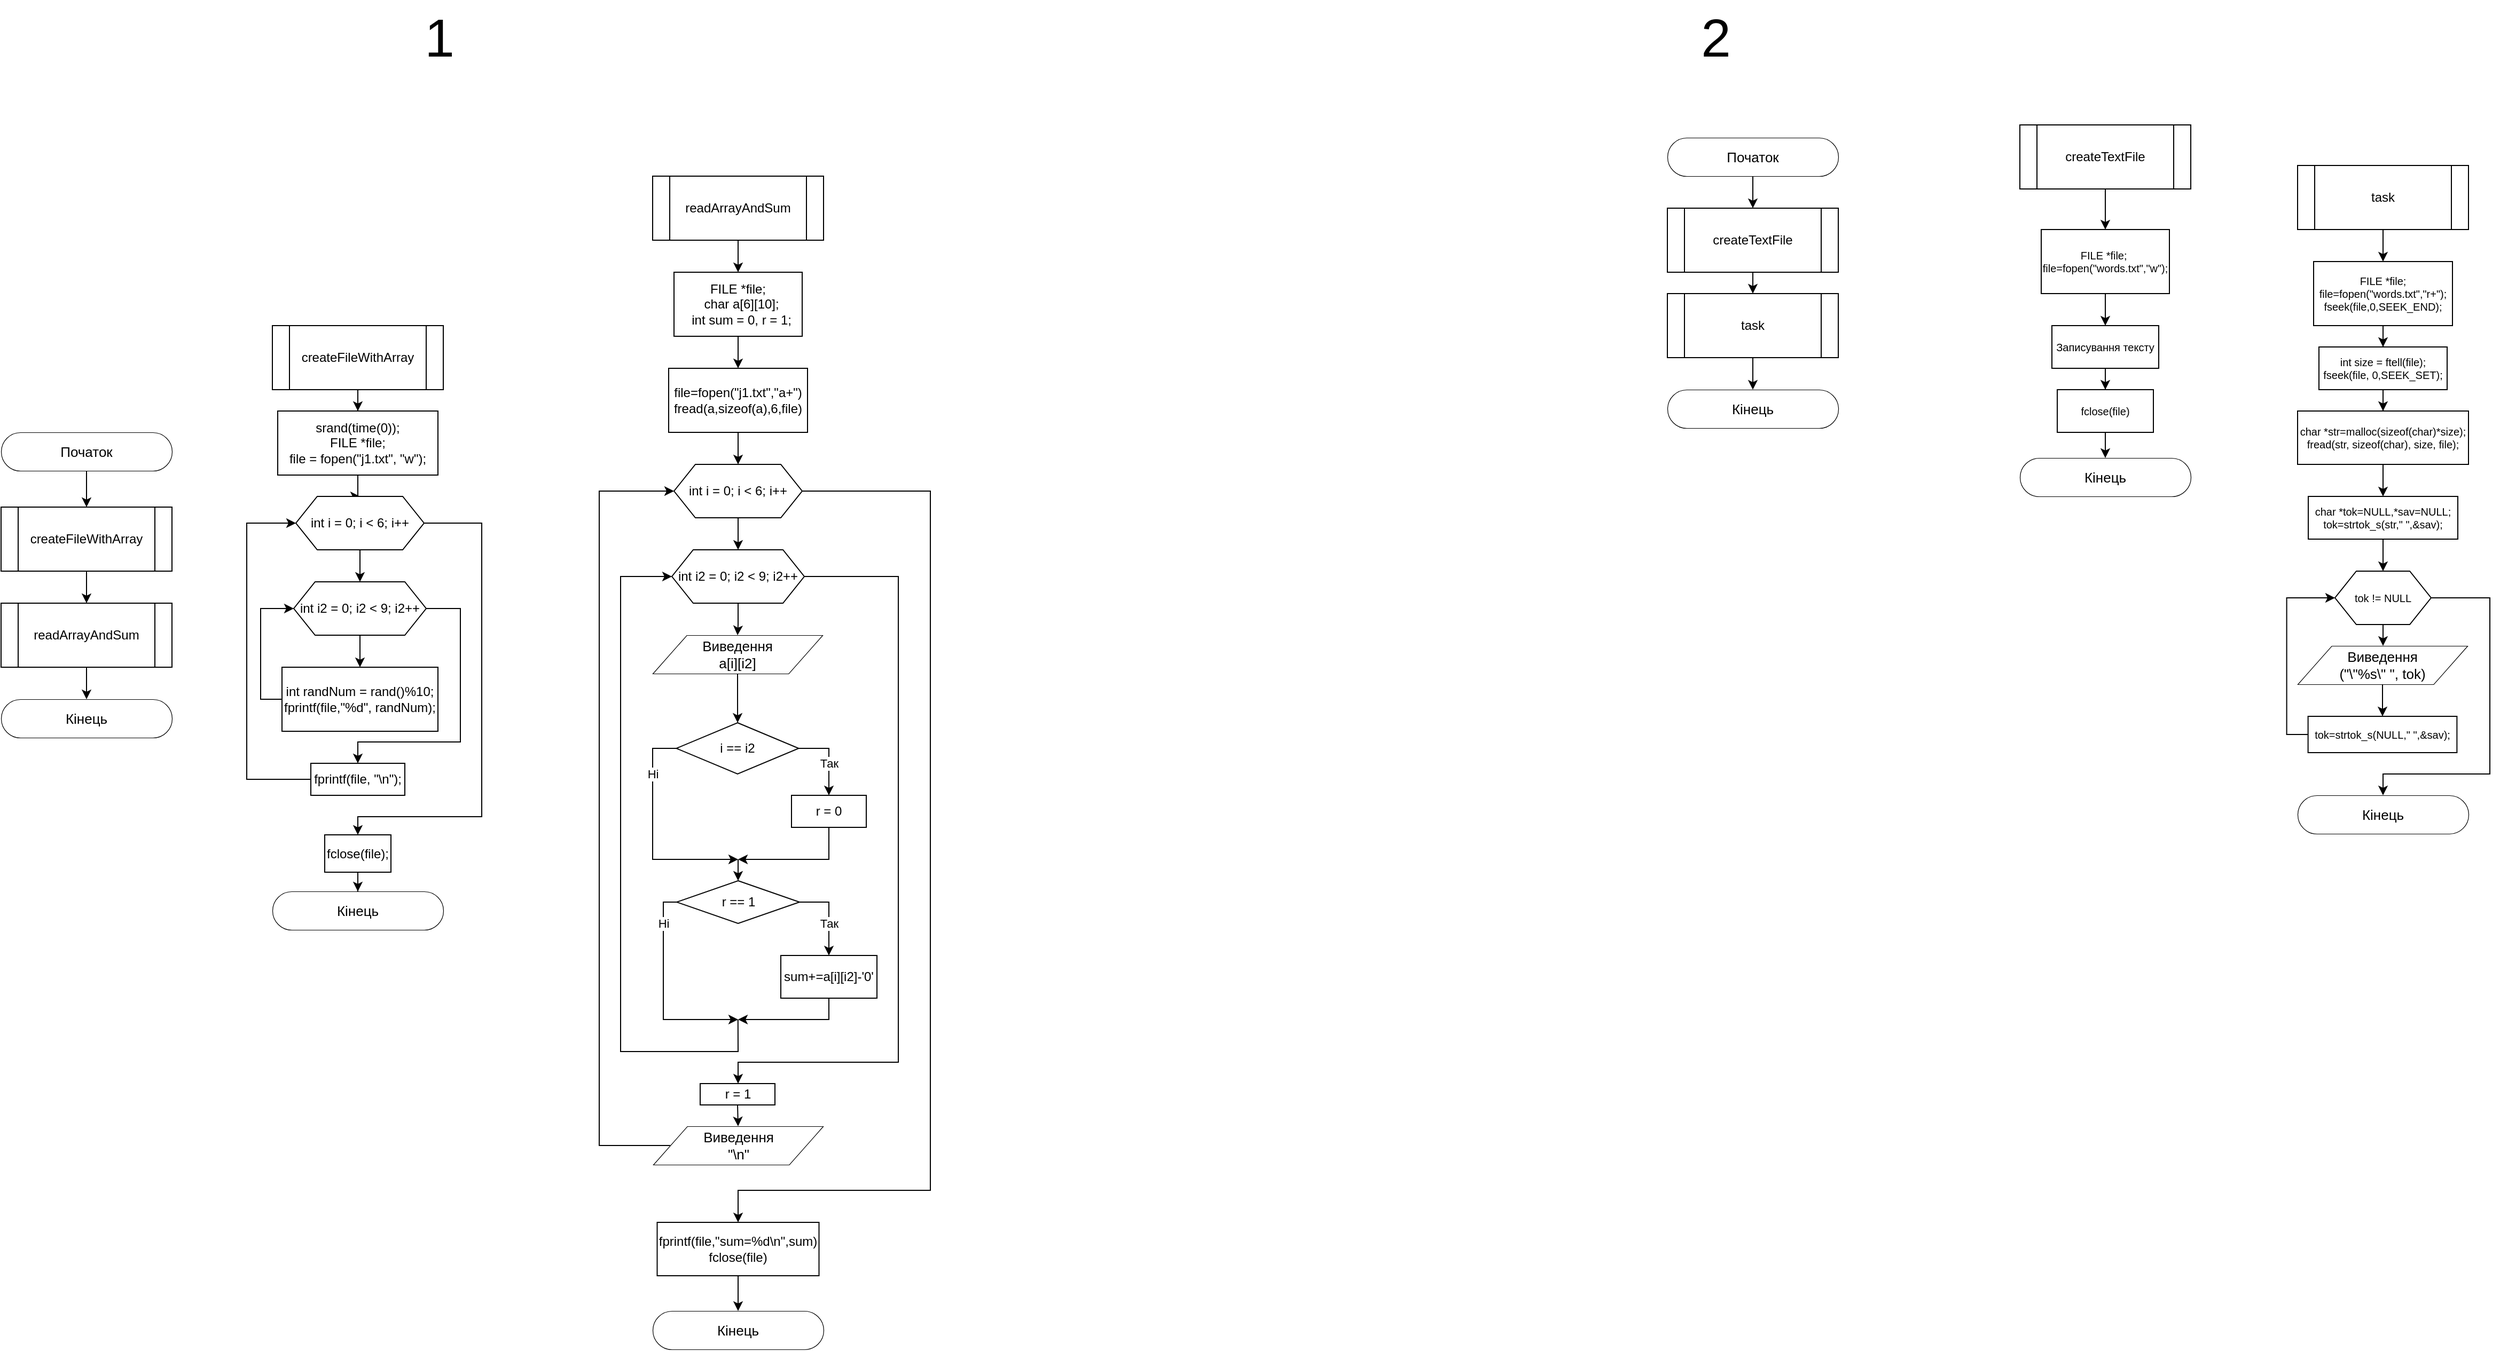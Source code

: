 <mxfile version="20.3.0" type="device"><diagram id="9gNbvwI4dyESas8jYZPO" name="Page-1"><mxGraphModel dx="696" dy="1578" grid="1" gridSize="10" guides="1" tooltips="1" connect="1" arrows="1" fold="1" page="1" pageScale="1" pageWidth="827" pageHeight="1169" math="0" shadow="0"><root><mxCell id="0"/><mxCell id="1" parent="0"/><mxCell id="M_cUNy-3R-cpgetZxahy-4" style="edgeStyle=orthogonalEdgeStyle;rounded=0;orthogonalLoop=1;jettySize=auto;html=1;exitX=0.5;exitY=1;exitDx=0;exitDy=0;entryX=0.5;entryY=0;entryDx=0;entryDy=0;" edge="1" parent="1" source="M_cUNy-3R-cpgetZxahy-1" target="M_cUNy-3R-cpgetZxahy-3"><mxGeometry relative="1" as="geometry"/></mxCell><mxCell id="M_cUNy-3R-cpgetZxahy-1" value="Початок" style="html=1;whiteSpace=wrap;rounded=1;arcSize=50;fontSize=13;spacing=5;strokeOpacity=100;strokeWidth=0.6;" vertex="1" parent="1"><mxGeometry x="80" y="190" width="160" height="36" as="geometry"/></mxCell><mxCell id="M_cUNy-3R-cpgetZxahy-7" style="edgeStyle=orthogonalEdgeStyle;rounded=0;orthogonalLoop=1;jettySize=auto;html=1;exitX=0.5;exitY=1;exitDx=0;exitDy=0;" edge="1" parent="1" source="M_cUNy-3R-cpgetZxahy-2" target="M_cUNy-3R-cpgetZxahy-6"><mxGeometry relative="1" as="geometry"/></mxCell><mxCell id="M_cUNy-3R-cpgetZxahy-2" value="readArrayAndSum" style="shape=process;whiteSpace=wrap;html=1;backgroundOutline=1;" vertex="1" parent="1"><mxGeometry x="80" y="350" width="160" height="60" as="geometry"/></mxCell><mxCell id="M_cUNy-3R-cpgetZxahy-5" style="edgeStyle=orthogonalEdgeStyle;rounded=0;orthogonalLoop=1;jettySize=auto;html=1;exitX=0.5;exitY=1;exitDx=0;exitDy=0;entryX=0.5;entryY=0;entryDx=0;entryDy=0;" edge="1" parent="1" source="M_cUNy-3R-cpgetZxahy-3" target="M_cUNy-3R-cpgetZxahy-2"><mxGeometry relative="1" as="geometry"/></mxCell><mxCell id="M_cUNy-3R-cpgetZxahy-3" value="createFileWithArray" style="shape=process;whiteSpace=wrap;html=1;backgroundOutline=1;" vertex="1" parent="1"><mxGeometry x="80" y="260" width="160" height="60" as="geometry"/></mxCell><mxCell id="M_cUNy-3R-cpgetZxahy-6" value="Кінець" style="html=1;whiteSpace=wrap;rounded=1;arcSize=50;fontSize=13;spacing=5;strokeOpacity=100;strokeWidth=0.6;" vertex="1" parent="1"><mxGeometry x="80" y="440" width="160" height="36" as="geometry"/></mxCell><mxCell id="M_cUNy-3R-cpgetZxahy-9" style="edgeStyle=orthogonalEdgeStyle;rounded=0;orthogonalLoop=1;jettySize=auto;html=1;exitX=0.5;exitY=1;exitDx=0;exitDy=0;" edge="1" parent="1" source="M_cUNy-3R-cpgetZxahy-8" target="M_cUNy-3R-cpgetZxahy-10"><mxGeometry relative="1" as="geometry"><mxPoint x="414" y="160" as="targetPoint"/></mxGeometry></mxCell><mxCell id="M_cUNy-3R-cpgetZxahy-8" value="createFileWithArray" style="shape=process;whiteSpace=wrap;html=1;backgroundOutline=1;" vertex="1" parent="1"><mxGeometry x="334" y="90" width="160" height="60" as="geometry"/></mxCell><mxCell id="M_cUNy-3R-cpgetZxahy-11" style="edgeStyle=orthogonalEdgeStyle;rounded=0;orthogonalLoop=1;jettySize=auto;html=1;exitX=0.5;exitY=1;exitDx=0;exitDy=0;" edge="1" parent="1" source="M_cUNy-3R-cpgetZxahy-10" target="M_cUNy-3R-cpgetZxahy-12"><mxGeometry relative="1" as="geometry"><mxPoint x="414" y="250" as="targetPoint"/></mxGeometry></mxCell><mxCell id="M_cUNy-3R-cpgetZxahy-10" value="&lt;div&gt;srand(time(0));&lt;/div&gt;&lt;div&gt;FILE *file;&lt;/div&gt;&lt;div&gt;file = fopen(&quot;j1.txt&quot;, &quot;w&quot;);&lt;/div&gt;" style="rounded=0;whiteSpace=wrap;html=1;" vertex="1" parent="1"><mxGeometry x="339" y="170" width="150" height="60" as="geometry"/></mxCell><mxCell id="M_cUNy-3R-cpgetZxahy-13" style="edgeStyle=orthogonalEdgeStyle;rounded=0;orthogonalLoop=1;jettySize=auto;html=1;exitX=0.5;exitY=1;exitDx=0;exitDy=0;" edge="1" parent="1" source="M_cUNy-3R-cpgetZxahy-12" target="M_cUNy-3R-cpgetZxahy-14"><mxGeometry relative="1" as="geometry"><mxPoint x="414" y="350" as="targetPoint"/></mxGeometry></mxCell><mxCell id="M_cUNy-3R-cpgetZxahy-21" style="edgeStyle=orthogonalEdgeStyle;rounded=0;orthogonalLoop=1;jettySize=auto;html=1;exitX=1;exitY=0.5;exitDx=0;exitDy=0;entryX=0.5;entryY=0;entryDx=0;entryDy=0;" edge="1" parent="1" source="M_cUNy-3R-cpgetZxahy-12" target="M_cUNy-3R-cpgetZxahy-22"><mxGeometry relative="1" as="geometry"><mxPoint x="410" y="580" as="targetPoint"/><Array as="points"><mxPoint x="530" y="275"/><mxPoint x="530" y="550"/><mxPoint x="414" y="550"/></Array></mxGeometry></mxCell><mxCell id="M_cUNy-3R-cpgetZxahy-12" value="int i = 0; i &amp;lt; 6; i++" style="shape=hexagon;perimeter=hexagonPerimeter2;whiteSpace=wrap;html=1;fixedSize=1;" vertex="1" parent="1"><mxGeometry x="356" y="250" width="120" height="50" as="geometry"/></mxCell><mxCell id="M_cUNy-3R-cpgetZxahy-15" style="edgeStyle=orthogonalEdgeStyle;rounded=0;orthogonalLoop=1;jettySize=auto;html=1;exitX=0.5;exitY=1;exitDx=0;exitDy=0;" edge="1" parent="1" source="M_cUNy-3R-cpgetZxahy-14" target="M_cUNy-3R-cpgetZxahy-16"><mxGeometry relative="1" as="geometry"><mxPoint x="414" y="400" as="targetPoint"/></mxGeometry></mxCell><mxCell id="M_cUNy-3R-cpgetZxahy-18" style="edgeStyle=orthogonalEdgeStyle;rounded=0;orthogonalLoop=1;jettySize=auto;html=1;exitX=1;exitY=0.5;exitDx=0;exitDy=0;entryX=0.5;entryY=0;entryDx=0;entryDy=0;" edge="1" parent="1" source="M_cUNy-3R-cpgetZxahy-14" target="M_cUNy-3R-cpgetZxahy-19"><mxGeometry relative="1" as="geometry"><mxPoint x="420" y="510" as="targetPoint"/><Array as="points"><mxPoint x="510" y="355"/><mxPoint x="510" y="480"/><mxPoint x="414" y="480"/></Array></mxGeometry></mxCell><mxCell id="M_cUNy-3R-cpgetZxahy-14" value="int i2 = 0; i2 &amp;lt; 9; i2++" style="shape=hexagon;perimeter=hexagonPerimeter2;whiteSpace=wrap;html=1;fixedSize=1;" vertex="1" parent="1"><mxGeometry x="354" y="330" width="124" height="50" as="geometry"/></mxCell><mxCell id="M_cUNy-3R-cpgetZxahy-17" style="edgeStyle=orthogonalEdgeStyle;rounded=0;orthogonalLoop=1;jettySize=auto;html=1;exitX=0;exitY=0.5;exitDx=0;exitDy=0;entryX=0;entryY=0.5;entryDx=0;entryDy=0;" edge="1" parent="1" source="M_cUNy-3R-cpgetZxahy-16" target="M_cUNy-3R-cpgetZxahy-14"><mxGeometry relative="1" as="geometry"/></mxCell><mxCell id="M_cUNy-3R-cpgetZxahy-16" value="int randNum = rand()%10;&lt;br&gt;fprintf(file,&quot;%d&quot;, randNum);" style="rounded=0;whiteSpace=wrap;html=1;" vertex="1" parent="1"><mxGeometry x="343" y="410" width="146" height="60" as="geometry"/></mxCell><mxCell id="M_cUNy-3R-cpgetZxahy-20" style="edgeStyle=orthogonalEdgeStyle;rounded=0;orthogonalLoop=1;jettySize=auto;html=1;exitX=0;exitY=0.5;exitDx=0;exitDy=0;entryX=0;entryY=0.5;entryDx=0;entryDy=0;" edge="1" parent="1" source="M_cUNy-3R-cpgetZxahy-19" target="M_cUNy-3R-cpgetZxahy-12"><mxGeometry relative="1" as="geometry"><Array as="points"><mxPoint x="310" y="515"/><mxPoint x="310" y="275"/></Array></mxGeometry></mxCell><mxCell id="M_cUNy-3R-cpgetZxahy-19" value="fprintf(file, &quot;\n&quot;);" style="rounded=0;whiteSpace=wrap;html=1;" vertex="1" parent="1"><mxGeometry x="370" y="500" width="88" height="30" as="geometry"/></mxCell><mxCell id="M_cUNy-3R-cpgetZxahy-23" style="edgeStyle=orthogonalEdgeStyle;rounded=0;orthogonalLoop=1;jettySize=auto;html=1;exitX=0.5;exitY=1;exitDx=0;exitDy=0;" edge="1" parent="1" source="M_cUNy-3R-cpgetZxahy-22" target="M_cUNy-3R-cpgetZxahy-24"><mxGeometry relative="1" as="geometry"><mxPoint x="413.889" y="630" as="targetPoint"/></mxGeometry></mxCell><mxCell id="M_cUNy-3R-cpgetZxahy-22" value="fclose(file);" style="rounded=0;whiteSpace=wrap;html=1;" vertex="1" parent="1"><mxGeometry x="383" y="567" width="62" height="35" as="geometry"/></mxCell><mxCell id="M_cUNy-3R-cpgetZxahy-24" value="Кінець" style="html=1;whiteSpace=wrap;rounded=1;arcSize=50;fontSize=13;spacing=5;strokeOpacity=100;strokeWidth=0.6;" vertex="1" parent="1"><mxGeometry x="333.999" y="620" width="160" height="36" as="geometry"/></mxCell><mxCell id="M_cUNy-3R-cpgetZxahy-26" style="edgeStyle=orthogonalEdgeStyle;rounded=0;orthogonalLoop=1;jettySize=auto;html=1;exitX=0.5;exitY=1;exitDx=0;exitDy=0;" edge="1" parent="1" source="M_cUNy-3R-cpgetZxahy-25" target="M_cUNy-3R-cpgetZxahy-27"><mxGeometry relative="1" as="geometry"><mxPoint x="769.765" y="90.0" as="targetPoint"/></mxGeometry></mxCell><mxCell id="M_cUNy-3R-cpgetZxahy-25" value="readArrayAndSum" style="shape=process;whiteSpace=wrap;html=1;backgroundOutline=1;" vertex="1" parent="1"><mxGeometry x="690" y="-50" width="160" height="60" as="geometry"/></mxCell><mxCell id="M_cUNy-3R-cpgetZxahy-28" style="edgeStyle=orthogonalEdgeStyle;rounded=0;orthogonalLoop=1;jettySize=auto;html=1;exitX=0.5;exitY=1;exitDx=0;exitDy=0;" edge="1" parent="1" source="M_cUNy-3R-cpgetZxahy-27" target="M_cUNy-3R-cpgetZxahy-29"><mxGeometry relative="1" as="geometry"><mxPoint x="770" y="140" as="targetPoint"/></mxGeometry></mxCell><mxCell id="M_cUNy-3R-cpgetZxahy-27" value="FILE *file;&#10;  char a[6][10];&#10;  int sum = 0, r = 1;" style="rounded=0;whiteSpace=wrap;html=1;" vertex="1" parent="1"><mxGeometry x="710.005" y="40.0" width="120" height="60" as="geometry"/></mxCell><mxCell id="M_cUNy-3R-cpgetZxahy-33" style="edgeStyle=orthogonalEdgeStyle;rounded=0;orthogonalLoop=1;jettySize=auto;html=1;exitX=0.5;exitY=1;exitDx=0;exitDy=0;entryX=0.5;entryY=0;entryDx=0;entryDy=0;" edge="1" parent="1" source="M_cUNy-3R-cpgetZxahy-29" target="M_cUNy-3R-cpgetZxahy-31"><mxGeometry relative="1" as="geometry"/></mxCell><mxCell id="M_cUNy-3R-cpgetZxahy-29" value="file=fopen(&quot;j1.txt&quot;,&quot;a+&quot;)&lt;br&gt;fread(a,sizeof(a),6,file)" style="rounded=0;whiteSpace=wrap;html=1;" vertex="1" parent="1"><mxGeometry x="705" y="130" width="130" height="60" as="geometry"/></mxCell><mxCell id="M_cUNy-3R-cpgetZxahy-30" style="edgeStyle=orthogonalEdgeStyle;rounded=0;orthogonalLoop=1;jettySize=auto;html=1;exitX=0.5;exitY=1;exitDx=0;exitDy=0;" edge="1" parent="1" source="M_cUNy-3R-cpgetZxahy-31" target="M_cUNy-3R-cpgetZxahy-32"><mxGeometry relative="1" as="geometry"><mxPoint x="768" y="320" as="targetPoint"/></mxGeometry></mxCell><mxCell id="M_cUNy-3R-cpgetZxahy-59" style="edgeStyle=orthogonalEdgeStyle;rounded=0;orthogonalLoop=1;jettySize=auto;html=1;exitX=1;exitY=0.5;exitDx=0;exitDy=0;" edge="1" parent="1" source="M_cUNy-3R-cpgetZxahy-31" target="M_cUNy-3R-cpgetZxahy-60"><mxGeometry relative="1" as="geometry"><mxPoint x="770" y="940" as="targetPoint"/><Array as="points"><mxPoint x="950" y="245"/><mxPoint x="950" y="900"/><mxPoint x="770" y="900"/></Array></mxGeometry></mxCell><mxCell id="M_cUNy-3R-cpgetZxahy-31" value="int i = 0; i &amp;lt; 6; i++" style="shape=hexagon;perimeter=hexagonPerimeter2;whiteSpace=wrap;html=1;fixedSize=1;" vertex="1" parent="1"><mxGeometry x="710" y="220" width="120" height="50" as="geometry"/></mxCell><mxCell id="M_cUNy-3R-cpgetZxahy-34" style="edgeStyle=orthogonalEdgeStyle;rounded=0;orthogonalLoop=1;jettySize=auto;html=1;" edge="1" parent="1" source="M_cUNy-3R-cpgetZxahy-32" target="M_cUNy-3R-cpgetZxahy-35"><mxGeometry relative="1" as="geometry"><mxPoint x="770" y="390" as="targetPoint"/></mxGeometry></mxCell><mxCell id="M_cUNy-3R-cpgetZxahy-53" style="edgeStyle=orthogonalEdgeStyle;rounded=0;orthogonalLoop=1;jettySize=auto;html=1;exitX=1;exitY=0.5;exitDx=0;exitDy=0;" edge="1" parent="1" source="M_cUNy-3R-cpgetZxahy-32" target="M_cUNy-3R-cpgetZxahy-54"><mxGeometry relative="1" as="geometry"><mxPoint x="770" y="820" as="targetPoint"/><Array as="points"><mxPoint x="920" y="325"/><mxPoint x="920" y="780"/><mxPoint x="770" y="780"/></Array></mxGeometry></mxCell><mxCell id="M_cUNy-3R-cpgetZxahy-32" value="int i2 = 0; i2 &amp;lt; 9; i2++" style="shape=hexagon;perimeter=hexagonPerimeter2;whiteSpace=wrap;html=1;fixedSize=1;" vertex="1" parent="1"><mxGeometry x="708" y="300" width="124" height="50" as="geometry"/></mxCell><mxCell id="M_cUNy-3R-cpgetZxahy-36" style="edgeStyle=orthogonalEdgeStyle;rounded=0;orthogonalLoop=1;jettySize=auto;html=1;exitX=0.5;exitY=1;exitDx=0;exitDy=0;" edge="1" parent="1" source="M_cUNy-3R-cpgetZxahy-35" target="M_cUNy-3R-cpgetZxahy-37"><mxGeometry relative="1" as="geometry"><mxPoint x="769.714" y="460" as="targetPoint"/></mxGeometry></mxCell><mxCell id="M_cUNy-3R-cpgetZxahy-35" value="&lt;div&gt;Виведення&lt;/div&gt;&lt;div&gt;a[i][i2]&lt;/div&gt;" style="html=1;whiteSpace=wrap;shape=parallelogram;perimeter=parallelogramPerimeter;anchorPointDirection=0;fontSize=13;spacing=5;strokeOpacity=100;rounded=1;absoluteArcSize=1;arcSize=0;strokeWidth=0.6;" vertex="1" parent="1"><mxGeometry x="690" y="380" width="159" height="36" as="geometry"/></mxCell><mxCell id="M_cUNy-3R-cpgetZxahy-38" style="edgeStyle=orthogonalEdgeStyle;rounded=0;orthogonalLoop=1;jettySize=auto;html=1;exitX=1;exitY=0.5;exitDx=0;exitDy=0;" edge="1" parent="1" source="M_cUNy-3R-cpgetZxahy-37" target="M_cUNy-3R-cpgetZxahy-42"><mxGeometry relative="1" as="geometry"><mxPoint x="850" y="530" as="targetPoint"/></mxGeometry></mxCell><mxCell id="M_cUNy-3R-cpgetZxahy-39" value="Так" style="edgeLabel;html=1;align=center;verticalAlign=middle;resizable=0;points=[];" vertex="1" connectable="0" parent="M_cUNy-3R-cpgetZxahy-38"><mxGeometry x="0.152" relative="1" as="geometry"><mxPoint as="offset"/></mxGeometry></mxCell><mxCell id="M_cUNy-3R-cpgetZxahy-40" style="edgeStyle=orthogonalEdgeStyle;rounded=0;orthogonalLoop=1;jettySize=auto;html=1;exitX=0;exitY=0.5;exitDx=0;exitDy=0;" edge="1" parent="1" source="M_cUNy-3R-cpgetZxahy-37"><mxGeometry relative="1" as="geometry"><mxPoint x="770" y="590" as="targetPoint"/><Array as="points"><mxPoint x="690" y="486"/></Array></mxGeometry></mxCell><mxCell id="M_cUNy-3R-cpgetZxahy-41" value="Ні" style="edgeLabel;html=1;align=center;verticalAlign=middle;resizable=0;points=[];" vertex="1" connectable="0" parent="M_cUNy-3R-cpgetZxahy-40"><mxGeometry x="-0.019" y="1" relative="1" as="geometry"><mxPoint x="-1" y="-55" as="offset"/></mxGeometry></mxCell><mxCell id="M_cUNy-3R-cpgetZxahy-37" value="i == i2" style="rhombus;whiteSpace=wrap;html=1;" vertex="1" parent="1"><mxGeometry x="712.25" y="462" width="114.5" height="48" as="geometry"/></mxCell><mxCell id="M_cUNy-3R-cpgetZxahy-44" style="edgeStyle=orthogonalEdgeStyle;rounded=0;orthogonalLoop=1;jettySize=auto;html=1;exitX=0.5;exitY=1;exitDx=0;exitDy=0;" edge="1" parent="1" source="M_cUNy-3R-cpgetZxahy-42"><mxGeometry relative="1" as="geometry"><mxPoint x="770" y="590" as="targetPoint"/><Array as="points"><mxPoint x="855" y="590"/></Array></mxGeometry></mxCell><mxCell id="M_cUNy-3R-cpgetZxahy-42" value="r = 0" style="rounded=0;whiteSpace=wrap;html=1;" vertex="1" parent="1"><mxGeometry x="820" y="530" width="70" height="30" as="geometry"/></mxCell><mxCell id="M_cUNy-3R-cpgetZxahy-46" style="edgeStyle=orthogonalEdgeStyle;rounded=0;orthogonalLoop=1;jettySize=auto;html=1;exitX=1;exitY=0.5;exitDx=0;exitDy=0;" edge="1" parent="1" source="M_cUNy-3R-cpgetZxahy-43" target="M_cUNy-3R-cpgetZxahy-50"><mxGeometry relative="1" as="geometry"><mxPoint x="850" y="690" as="targetPoint"/></mxGeometry></mxCell><mxCell id="M_cUNy-3R-cpgetZxahy-47" value="Так" style="edgeLabel;html=1;align=center;verticalAlign=middle;resizable=0;points=[];" vertex="1" connectable="0" parent="M_cUNy-3R-cpgetZxahy-46"><mxGeometry x="0.046" y="-1" relative="1" as="geometry"><mxPoint x="1" y="7" as="offset"/></mxGeometry></mxCell><mxCell id="M_cUNy-3R-cpgetZxahy-48" style="edgeStyle=orthogonalEdgeStyle;rounded=0;orthogonalLoop=1;jettySize=auto;html=1;exitX=0;exitY=0.5;exitDx=0;exitDy=0;" edge="1" parent="1" source="M_cUNy-3R-cpgetZxahy-43"><mxGeometry relative="1" as="geometry"><mxPoint x="770" y="740" as="targetPoint"/><Array as="points"><mxPoint x="700" y="630"/></Array></mxGeometry></mxCell><mxCell id="M_cUNy-3R-cpgetZxahy-49" value="Ні" style="edgeLabel;html=1;align=center;verticalAlign=middle;resizable=0;points=[];" vertex="1" connectable="0" parent="M_cUNy-3R-cpgetZxahy-48"><mxGeometry x="-0.113" relative="1" as="geometry"><mxPoint y="-53" as="offset"/></mxGeometry></mxCell><mxCell id="M_cUNy-3R-cpgetZxahy-43" value="r == 1" style="rhombus;whiteSpace=wrap;html=1;" vertex="1" parent="1"><mxGeometry x="712.5" y="610" width="115" height="40" as="geometry"/></mxCell><mxCell id="M_cUNy-3R-cpgetZxahy-45" value="" style="endArrow=classic;html=1;rounded=0;entryX=0.5;entryY=0;entryDx=0;entryDy=0;" edge="1" parent="1" target="M_cUNy-3R-cpgetZxahy-43"><mxGeometry width="50" height="50" relative="1" as="geometry"><mxPoint x="770" y="590" as="sourcePoint"/><mxPoint x="830" y="520" as="targetPoint"/></mxGeometry></mxCell><mxCell id="M_cUNy-3R-cpgetZxahy-52" style="edgeStyle=orthogonalEdgeStyle;rounded=0;orthogonalLoop=1;jettySize=auto;html=1;exitX=0.5;exitY=1;exitDx=0;exitDy=0;" edge="1" parent="1" source="M_cUNy-3R-cpgetZxahy-50"><mxGeometry relative="1" as="geometry"><mxPoint x="770" y="740" as="targetPoint"/><Array as="points"><mxPoint x="855" y="740"/></Array></mxGeometry></mxCell><mxCell id="M_cUNy-3R-cpgetZxahy-50" value="sum+=a[i][i2]-'0'" style="rounded=0;whiteSpace=wrap;html=1;" vertex="1" parent="1"><mxGeometry x="810" y="680" width="90" height="40" as="geometry"/></mxCell><mxCell id="M_cUNy-3R-cpgetZxahy-51" value="" style="endArrow=classic;html=1;rounded=0;entryX=0;entryY=0.5;entryDx=0;entryDy=0;" edge="1" parent="1" target="M_cUNy-3R-cpgetZxahy-32"><mxGeometry width="50" height="50" relative="1" as="geometry"><mxPoint x="769.89" y="740" as="sourcePoint"/><mxPoint x="660" y="319.31" as="targetPoint"/><Array as="points"><mxPoint x="770" y="770"/><mxPoint x="660" y="770"/><mxPoint x="660" y="325"/></Array></mxGeometry></mxCell><mxCell id="M_cUNy-3R-cpgetZxahy-55" style="edgeStyle=orthogonalEdgeStyle;rounded=0;orthogonalLoop=1;jettySize=auto;html=1;exitX=0.5;exitY=1;exitDx=0;exitDy=0;entryX=0.5;entryY=0;entryDx=0;entryDy=0;" edge="1" parent="1" source="M_cUNy-3R-cpgetZxahy-54" target="M_cUNy-3R-cpgetZxahy-57"><mxGeometry relative="1" as="geometry"><mxPoint x="770.19" y="910" as="targetPoint"/></mxGeometry></mxCell><mxCell id="M_cUNy-3R-cpgetZxahy-54" value="r = 1" style="rounded=0;whiteSpace=wrap;html=1;" vertex="1" parent="1"><mxGeometry x="734.5" y="800" width="70" height="20" as="geometry"/></mxCell><mxCell id="M_cUNy-3R-cpgetZxahy-58" style="edgeStyle=orthogonalEdgeStyle;rounded=0;orthogonalLoop=1;jettySize=auto;html=1;exitX=0;exitY=0.5;exitDx=0;exitDy=0;entryX=0;entryY=0.5;entryDx=0;entryDy=0;" edge="1" parent="1" source="M_cUNy-3R-cpgetZxahy-57" target="M_cUNy-3R-cpgetZxahy-31"><mxGeometry relative="1" as="geometry"><Array as="points"><mxPoint x="640" y="858"/><mxPoint x="640" y="245"/></Array></mxGeometry></mxCell><mxCell id="M_cUNy-3R-cpgetZxahy-57" value="&lt;div&gt;Виведення&lt;/div&gt;&lt;div&gt;&quot;\n&quot;&lt;/div&gt;" style="html=1;whiteSpace=wrap;shape=parallelogram;perimeter=parallelogramPerimeter;anchorPointDirection=0;fontSize=13;spacing=5;strokeOpacity=100;rounded=1;absoluteArcSize=1;arcSize=0;strokeWidth=0.6;" vertex="1" parent="1"><mxGeometry x="690.5" y="840" width="159" height="36" as="geometry"/></mxCell><mxCell id="M_cUNy-3R-cpgetZxahy-62" style="edgeStyle=orthogonalEdgeStyle;rounded=0;orthogonalLoop=1;jettySize=auto;html=1;exitX=0.5;exitY=1;exitDx=0;exitDy=0;" edge="1" parent="1" source="M_cUNy-3R-cpgetZxahy-60" target="M_cUNy-3R-cpgetZxahy-63"><mxGeometry relative="1" as="geometry"><mxPoint x="770" y="1000" as="targetPoint"/></mxGeometry></mxCell><mxCell id="M_cUNy-3R-cpgetZxahy-60" value="fprintf(file,&quot;sum=%d\n&quot;,sum)&lt;br&gt;fclose(file)" style="rounded=0;whiteSpace=wrap;html=1;" vertex="1" parent="1"><mxGeometry x="694.25" y="930" width="151.5" height="50" as="geometry"/></mxCell><mxCell id="M_cUNy-3R-cpgetZxahy-63" value="Кінець" style="html=1;whiteSpace=wrap;rounded=1;arcSize=50;fontSize=13;spacing=5;strokeOpacity=100;strokeWidth=0.6;" vertex="1" parent="1"><mxGeometry x="690" y="1013" width="160" height="36" as="geometry"/></mxCell><mxCell id="M_cUNy-3R-cpgetZxahy-64" value="&lt;font style=&quot;font-size: 50px;&quot;&gt;1&lt;/font&gt;" style="text;html=1;align=center;verticalAlign=middle;resizable=0;points=[];autosize=1;strokeColor=none;fillColor=none;" vertex="1" parent="1"><mxGeometry x="465" y="-215" width="50" height="70" as="geometry"/></mxCell><mxCell id="M_cUNy-3R-cpgetZxahy-65" value="&lt;font style=&quot;font-size: 50px;&quot;&gt;2&lt;/font&gt;" style="text;html=1;align=center;verticalAlign=middle;resizable=0;points=[];autosize=1;strokeColor=none;fillColor=none;" vertex="1" parent="1"><mxGeometry x="1660" y="-215" width="50" height="70" as="geometry"/></mxCell><mxCell id="M_cUNy-3R-cpgetZxahy-67" style="edgeStyle=orthogonalEdgeStyle;rounded=0;orthogonalLoop=1;jettySize=auto;html=1;exitX=0.5;exitY=1;exitDx=0;exitDy=0;fontSize=50;entryX=0.5;entryY=0;entryDx=0;entryDy=0;" edge="1" parent="1" source="M_cUNy-3R-cpgetZxahy-66" target="M_cUNy-3R-cpgetZxahy-69"><mxGeometry relative="1" as="geometry"><mxPoint x="1719.962" y="-10" as="targetPoint"/></mxGeometry></mxCell><mxCell id="M_cUNy-3R-cpgetZxahy-66" value="Початок" style="html=1;whiteSpace=wrap;rounded=1;arcSize=50;fontSize=13;spacing=5;strokeOpacity=100;strokeWidth=0.6;" vertex="1" parent="1"><mxGeometry x="1640" y="-86" width="160" height="36" as="geometry"/></mxCell><mxCell id="M_cUNy-3R-cpgetZxahy-71" style="edgeStyle=orthogonalEdgeStyle;rounded=0;orthogonalLoop=1;jettySize=auto;html=1;exitX=0.5;exitY=1;exitDx=0;exitDy=0;fontSize=50;" edge="1" parent="1" source="M_cUNy-3R-cpgetZxahy-68" target="M_cUNy-3R-cpgetZxahy-72"><mxGeometry relative="1" as="geometry"><mxPoint x="1720.062" y="150" as="targetPoint"/></mxGeometry></mxCell><mxCell id="M_cUNy-3R-cpgetZxahy-68" value="task" style="shape=process;whiteSpace=wrap;html=1;backgroundOutline=1;" vertex="1" parent="1"><mxGeometry x="1640" y="60" width="160" height="60" as="geometry"/></mxCell><mxCell id="M_cUNy-3R-cpgetZxahy-70" style="edgeStyle=orthogonalEdgeStyle;rounded=0;orthogonalLoop=1;jettySize=auto;html=1;exitX=0.5;exitY=1;exitDx=0;exitDy=0;entryX=0.5;entryY=0;entryDx=0;entryDy=0;fontSize=50;" edge="1" parent="1" source="M_cUNy-3R-cpgetZxahy-69" target="M_cUNy-3R-cpgetZxahy-68"><mxGeometry relative="1" as="geometry"/></mxCell><mxCell id="M_cUNy-3R-cpgetZxahy-69" value="createTextFile" style="shape=process;whiteSpace=wrap;html=1;backgroundOutline=1;" vertex="1" parent="1"><mxGeometry x="1640" y="-20" width="160" height="60" as="geometry"/></mxCell><mxCell id="M_cUNy-3R-cpgetZxahy-72" value="Кінець" style="html=1;whiteSpace=wrap;rounded=1;arcSize=50;fontSize=13;spacing=5;strokeOpacity=100;strokeWidth=0.6;" vertex="1" parent="1"><mxGeometry x="1640.003" y="150" width="160" height="36" as="geometry"/></mxCell><mxCell id="M_cUNy-3R-cpgetZxahy-74" style="edgeStyle=orthogonalEdgeStyle;rounded=0;orthogonalLoop=1;jettySize=auto;html=1;exitX=0.5;exitY=1;exitDx=0;exitDy=0;fontSize=50;" edge="1" parent="1" source="M_cUNy-3R-cpgetZxahy-73" target="M_cUNy-3R-cpgetZxahy-76"><mxGeometry relative="1" as="geometry"><mxPoint x="2050" as="targetPoint"/></mxGeometry></mxCell><mxCell id="M_cUNy-3R-cpgetZxahy-73" value="createTextFile" style="shape=process;whiteSpace=wrap;html=1;backgroundOutline=1;" vertex="1" parent="1"><mxGeometry x="1970" y="-98" width="160" height="60" as="geometry"/></mxCell><mxCell id="M_cUNy-3R-cpgetZxahy-77" style="edgeStyle=orthogonalEdgeStyle;rounded=0;orthogonalLoop=1;jettySize=auto;html=1;exitX=0.5;exitY=1;exitDx=0;exitDy=0;fontSize=10;" edge="1" parent="1" source="M_cUNy-3R-cpgetZxahy-76" target="M_cUNy-3R-cpgetZxahy-96"><mxGeometry relative="1" as="geometry"><mxPoint x="2050" y="90" as="targetPoint"/></mxGeometry></mxCell><mxCell id="M_cUNy-3R-cpgetZxahy-76" value="&lt;div&gt;FILE *file;&lt;span style=&quot;background-color: initial;&quot;&gt;&amp;nbsp; file=fopen(&quot;words.txt&quot;,&quot;w&quot;);&lt;/span&gt;&lt;/div&gt;" style="rounded=0;whiteSpace=wrap;html=1;fontSize=10;" vertex="1" parent="1"><mxGeometry x="1990" width="120" height="60" as="geometry"/></mxCell><mxCell id="M_cUNy-3R-cpgetZxahy-79" style="edgeStyle=orthogonalEdgeStyle;rounded=0;orthogonalLoop=1;jettySize=auto;html=1;exitX=0.5;exitY=1;exitDx=0;exitDy=0;fontSize=10;" edge="1" parent="1" source="M_cUNy-3R-cpgetZxahy-78" target="M_cUNy-3R-cpgetZxahy-80"><mxGeometry relative="1" as="geometry"><mxPoint x="2310.097" as="targetPoint"/></mxGeometry></mxCell><mxCell id="M_cUNy-3R-cpgetZxahy-78" value="task" style="shape=process;whiteSpace=wrap;html=1;backgroundOutline=1;" vertex="1" parent="1"><mxGeometry x="2230" y="-60" width="160" height="60" as="geometry"/></mxCell><mxCell id="M_cUNy-3R-cpgetZxahy-81" style="edgeStyle=orthogonalEdgeStyle;rounded=0;orthogonalLoop=1;jettySize=auto;html=1;exitX=0.5;exitY=1;exitDx=0;exitDy=0;fontSize=10;" edge="1" parent="1" source="M_cUNy-3R-cpgetZxahy-80" target="M_cUNy-3R-cpgetZxahy-82"><mxGeometry relative="1" as="geometry"><mxPoint x="2310.097" y="100" as="targetPoint"/></mxGeometry></mxCell><mxCell id="M_cUNy-3R-cpgetZxahy-80" value="&lt;div&gt;FILE *file;&lt;/div&gt;&lt;div&gt;&lt;span style=&quot;background-color: initial;&quot;&gt;file=fopen(&quot;words.txt&quot;,&quot;r+&quot;);&lt;/span&gt;&lt;/div&gt;&lt;div&gt;fseek(file,0,SEEK_END);&lt;/div&gt;" style="rounded=0;whiteSpace=wrap;html=1;fontSize=10;" vertex="1" parent="1"><mxGeometry x="2245" y="30" width="130" height="60" as="geometry"/></mxCell><mxCell id="M_cUNy-3R-cpgetZxahy-83" style="edgeStyle=orthogonalEdgeStyle;rounded=0;orthogonalLoop=1;jettySize=auto;html=1;exitX=0.5;exitY=1;exitDx=0;exitDy=0;fontSize=10;" edge="1" parent="1" source="M_cUNy-3R-cpgetZxahy-82" target="M_cUNy-3R-cpgetZxahy-84"><mxGeometry relative="1" as="geometry"><mxPoint x="2310.097" y="170" as="targetPoint"/></mxGeometry></mxCell><mxCell id="M_cUNy-3R-cpgetZxahy-82" value="&lt;div&gt;int size = ftell(file);&lt;/div&gt;&lt;div&gt;fseek(file, 0,SEEK_SET);&lt;/div&gt;" style="rounded=0;whiteSpace=wrap;html=1;fontSize=10;" vertex="1" parent="1"><mxGeometry x="2250" y="110" width="120" height="40" as="geometry"/></mxCell><mxCell id="M_cUNy-3R-cpgetZxahy-85" style="edgeStyle=orthogonalEdgeStyle;rounded=0;orthogonalLoop=1;jettySize=auto;html=1;exitX=0.5;exitY=1;exitDx=0;exitDy=0;fontSize=10;" edge="1" parent="1" source="M_cUNy-3R-cpgetZxahy-84" target="M_cUNy-3R-cpgetZxahy-86"><mxGeometry relative="1" as="geometry"><mxPoint x="2310" y="250" as="targetPoint"/></mxGeometry></mxCell><mxCell id="M_cUNy-3R-cpgetZxahy-84" value="&lt;div&gt;char *str=malloc(sizeof(char)*size);&lt;/div&gt;&lt;div&gt;fread(str, sizeof(char), size, file);&lt;br&gt;&lt;/div&gt;" style="rounded=0;whiteSpace=wrap;html=1;fontSize=10;" vertex="1" parent="1"><mxGeometry x="2230" y="170" width="160" height="50" as="geometry"/></mxCell><mxCell id="M_cUNy-3R-cpgetZxahy-87" style="edgeStyle=orthogonalEdgeStyle;rounded=0;orthogonalLoop=1;jettySize=auto;html=1;exitX=0.5;exitY=1;exitDx=0;exitDy=0;fontSize=10;" edge="1" parent="1" source="M_cUNy-3R-cpgetZxahy-86" target="M_cUNy-3R-cpgetZxahy-88"><mxGeometry relative="1" as="geometry"><mxPoint x="2310" y="320" as="targetPoint"/></mxGeometry></mxCell><mxCell id="M_cUNy-3R-cpgetZxahy-86" value="&lt;div&gt;char *tok=NULL,*sav=NULL;&lt;/div&gt;&lt;div&gt;tok=strtok_s(str,&quot; &quot;,&amp;amp;sav);&lt;/div&gt;" style="rounded=0;whiteSpace=wrap;html=1;fontSize=10;" vertex="1" parent="1"><mxGeometry x="2240" y="250" width="140" height="40" as="geometry"/></mxCell><mxCell id="M_cUNy-3R-cpgetZxahy-89" style="edgeStyle=orthogonalEdgeStyle;rounded=0;orthogonalLoop=1;jettySize=auto;html=1;exitX=0.5;exitY=1;exitDx=0;exitDy=0;fontSize=10;" edge="1" parent="1" source="M_cUNy-3R-cpgetZxahy-88" target="M_cUNy-3R-cpgetZxahy-90"><mxGeometry relative="1" as="geometry"><mxPoint x="2310" y="400" as="targetPoint"/></mxGeometry></mxCell><mxCell id="M_cUNy-3R-cpgetZxahy-94" style="edgeStyle=orthogonalEdgeStyle;rounded=0;orthogonalLoop=1;jettySize=auto;html=1;exitX=1;exitY=0.5;exitDx=0;exitDy=0;fontSize=10;" edge="1" parent="1" source="M_cUNy-3R-cpgetZxahy-88" target="M_cUNy-3R-cpgetZxahy-95"><mxGeometry relative="1" as="geometry"><mxPoint x="2310" y="540.615" as="targetPoint"/><Array as="points"><mxPoint x="2410" y="345"/><mxPoint x="2410" y="510"/><mxPoint x="2310" y="510"/></Array></mxGeometry></mxCell><mxCell id="M_cUNy-3R-cpgetZxahy-88" value="tok != NULL" style="shape=hexagon;perimeter=hexagonPerimeter2;whiteSpace=wrap;html=1;fixedSize=1;fontSize=10;" vertex="1" parent="1"><mxGeometry x="2265" y="320" width="90" height="50" as="geometry"/></mxCell><mxCell id="M_cUNy-3R-cpgetZxahy-91" style="edgeStyle=orthogonalEdgeStyle;rounded=0;orthogonalLoop=1;jettySize=auto;html=1;exitX=0.5;exitY=1;exitDx=0;exitDy=0;fontSize=10;" edge="1" parent="1" source="M_cUNy-3R-cpgetZxahy-90" target="M_cUNy-3R-cpgetZxahy-92"><mxGeometry relative="1" as="geometry"><mxPoint x="2309.385" y="460" as="targetPoint"/></mxGeometry></mxCell><mxCell id="M_cUNy-3R-cpgetZxahy-90" value="&lt;div&gt;Виведення&lt;/div&gt;&lt;div&gt;(&quot;\&quot;%s\&quot; &quot;, tok)&lt;/div&gt;" style="html=1;whiteSpace=wrap;shape=parallelogram;perimeter=parallelogramPerimeter;anchorPointDirection=0;fontSize=13;spacing=5;strokeOpacity=100;rounded=1;absoluteArcSize=1;arcSize=0;strokeWidth=0.6;" vertex="1" parent="1"><mxGeometry x="2230" y="390" width="159" height="36" as="geometry"/></mxCell><mxCell id="M_cUNy-3R-cpgetZxahy-93" style="edgeStyle=orthogonalEdgeStyle;rounded=0;orthogonalLoop=1;jettySize=auto;html=1;exitX=0;exitY=0.5;exitDx=0;exitDy=0;entryX=0;entryY=0.5;entryDx=0;entryDy=0;fontSize=10;" edge="1" parent="1" source="M_cUNy-3R-cpgetZxahy-92" target="M_cUNy-3R-cpgetZxahy-88"><mxGeometry relative="1" as="geometry"/></mxCell><mxCell id="M_cUNy-3R-cpgetZxahy-92" value="tok=strtok_s(NULL,&quot; &quot;,&amp;amp;sav);" style="rounded=0;whiteSpace=wrap;html=1;fontSize=10;" vertex="1" parent="1"><mxGeometry x="2239.81" y="456" width="139.38" height="34" as="geometry"/></mxCell><mxCell id="M_cUNy-3R-cpgetZxahy-95" value="Кінець" style="html=1;whiteSpace=wrap;rounded=1;arcSize=50;fontSize=13;spacing=5;strokeOpacity=100;strokeWidth=0.6;" vertex="1" parent="1"><mxGeometry x="2230" y="529.995" width="160" height="36" as="geometry"/></mxCell><mxCell id="M_cUNy-3R-cpgetZxahy-97" style="edgeStyle=orthogonalEdgeStyle;rounded=0;orthogonalLoop=1;jettySize=auto;html=1;exitX=0.5;exitY=1;exitDx=0;exitDy=0;fontSize=10;" edge="1" parent="1" source="M_cUNy-3R-cpgetZxahy-96" target="M_cUNy-3R-cpgetZxahy-98"><mxGeometry relative="1" as="geometry"><mxPoint x="2050.222" y="160" as="targetPoint"/></mxGeometry></mxCell><mxCell id="M_cUNy-3R-cpgetZxahy-96" value="Записування тексту" style="rounded=0;whiteSpace=wrap;html=1;fontSize=10;" vertex="1" parent="1"><mxGeometry x="2000" y="90" width="100" height="40" as="geometry"/></mxCell><mxCell id="M_cUNy-3R-cpgetZxahy-99" style="edgeStyle=orthogonalEdgeStyle;rounded=0;orthogonalLoop=1;jettySize=auto;html=1;exitX=0.5;exitY=1;exitDx=0;exitDy=0;fontSize=10;" edge="1" parent="1" source="M_cUNy-3R-cpgetZxahy-98" target="M_cUNy-3R-cpgetZxahy-100"><mxGeometry relative="1" as="geometry"><mxPoint x="2050.222" y="220" as="targetPoint"/></mxGeometry></mxCell><mxCell id="M_cUNy-3R-cpgetZxahy-98" value="fclose(file)" style="rounded=0;whiteSpace=wrap;html=1;fontSize=10;" vertex="1" parent="1"><mxGeometry x="2005" y="150" width="90" height="40" as="geometry"/></mxCell><mxCell id="M_cUNy-3R-cpgetZxahy-100" value="Кінець" style="html=1;whiteSpace=wrap;rounded=1;arcSize=50;fontSize=13;spacing=5;strokeOpacity=100;strokeWidth=0.6;" vertex="1" parent="1"><mxGeometry x="1970.002" y="214" width="160" height="36" as="geometry"/></mxCell></root></mxGraphModel></diagram></mxfile>